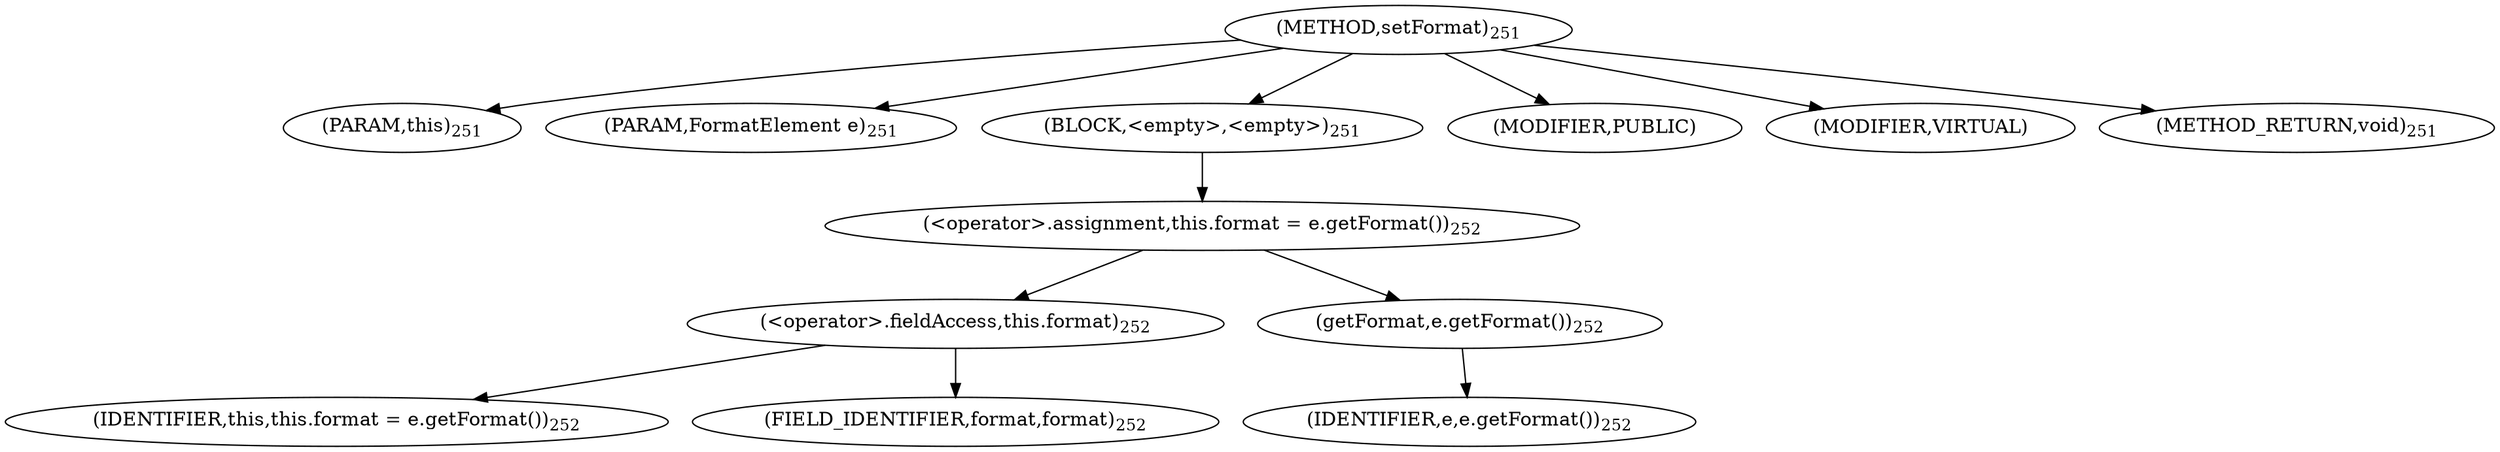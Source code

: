 digraph "setFormat" {  
"277" [label = <(METHOD,setFormat)<SUB>251</SUB>> ]
"278" [label = <(PARAM,this)<SUB>251</SUB>> ]
"279" [label = <(PARAM,FormatElement e)<SUB>251</SUB>> ]
"280" [label = <(BLOCK,&lt;empty&gt;,&lt;empty&gt;)<SUB>251</SUB>> ]
"281" [label = <(&lt;operator&gt;.assignment,this.format = e.getFormat())<SUB>252</SUB>> ]
"282" [label = <(&lt;operator&gt;.fieldAccess,this.format)<SUB>252</SUB>> ]
"283" [label = <(IDENTIFIER,this,this.format = e.getFormat())<SUB>252</SUB>> ]
"284" [label = <(FIELD_IDENTIFIER,format,format)<SUB>252</SUB>> ]
"285" [label = <(getFormat,e.getFormat())<SUB>252</SUB>> ]
"286" [label = <(IDENTIFIER,e,e.getFormat())<SUB>252</SUB>> ]
"287" [label = <(MODIFIER,PUBLIC)> ]
"288" [label = <(MODIFIER,VIRTUAL)> ]
"289" [label = <(METHOD_RETURN,void)<SUB>251</SUB>> ]
  "277" -> "278" 
  "277" -> "279" 
  "277" -> "280" 
  "277" -> "287" 
  "277" -> "288" 
  "277" -> "289" 
  "280" -> "281" 
  "281" -> "282" 
  "281" -> "285" 
  "282" -> "283" 
  "282" -> "284" 
  "285" -> "286" 
}

